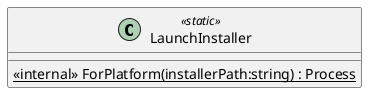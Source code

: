 @startuml
class LaunchInstaller <<static>> {
    <<internal>> {static} ForPlatform(installerPath:string) : Process
}
@enduml
